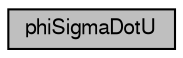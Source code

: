 digraph G
{
  bgcolor="transparent";
  edge [fontname="FreeSans",fontsize="10",labelfontname="FreeSans",labelfontsize="10"];
  node [fontname="FreeSans",fontsize="10",shape=record];
  rankdir=LR;
  Node1 [label="phiSigmaDotU",height=0.2,width=0.4,color="black", fillcolor="grey75", style="filled" fontcolor="black"];
}
